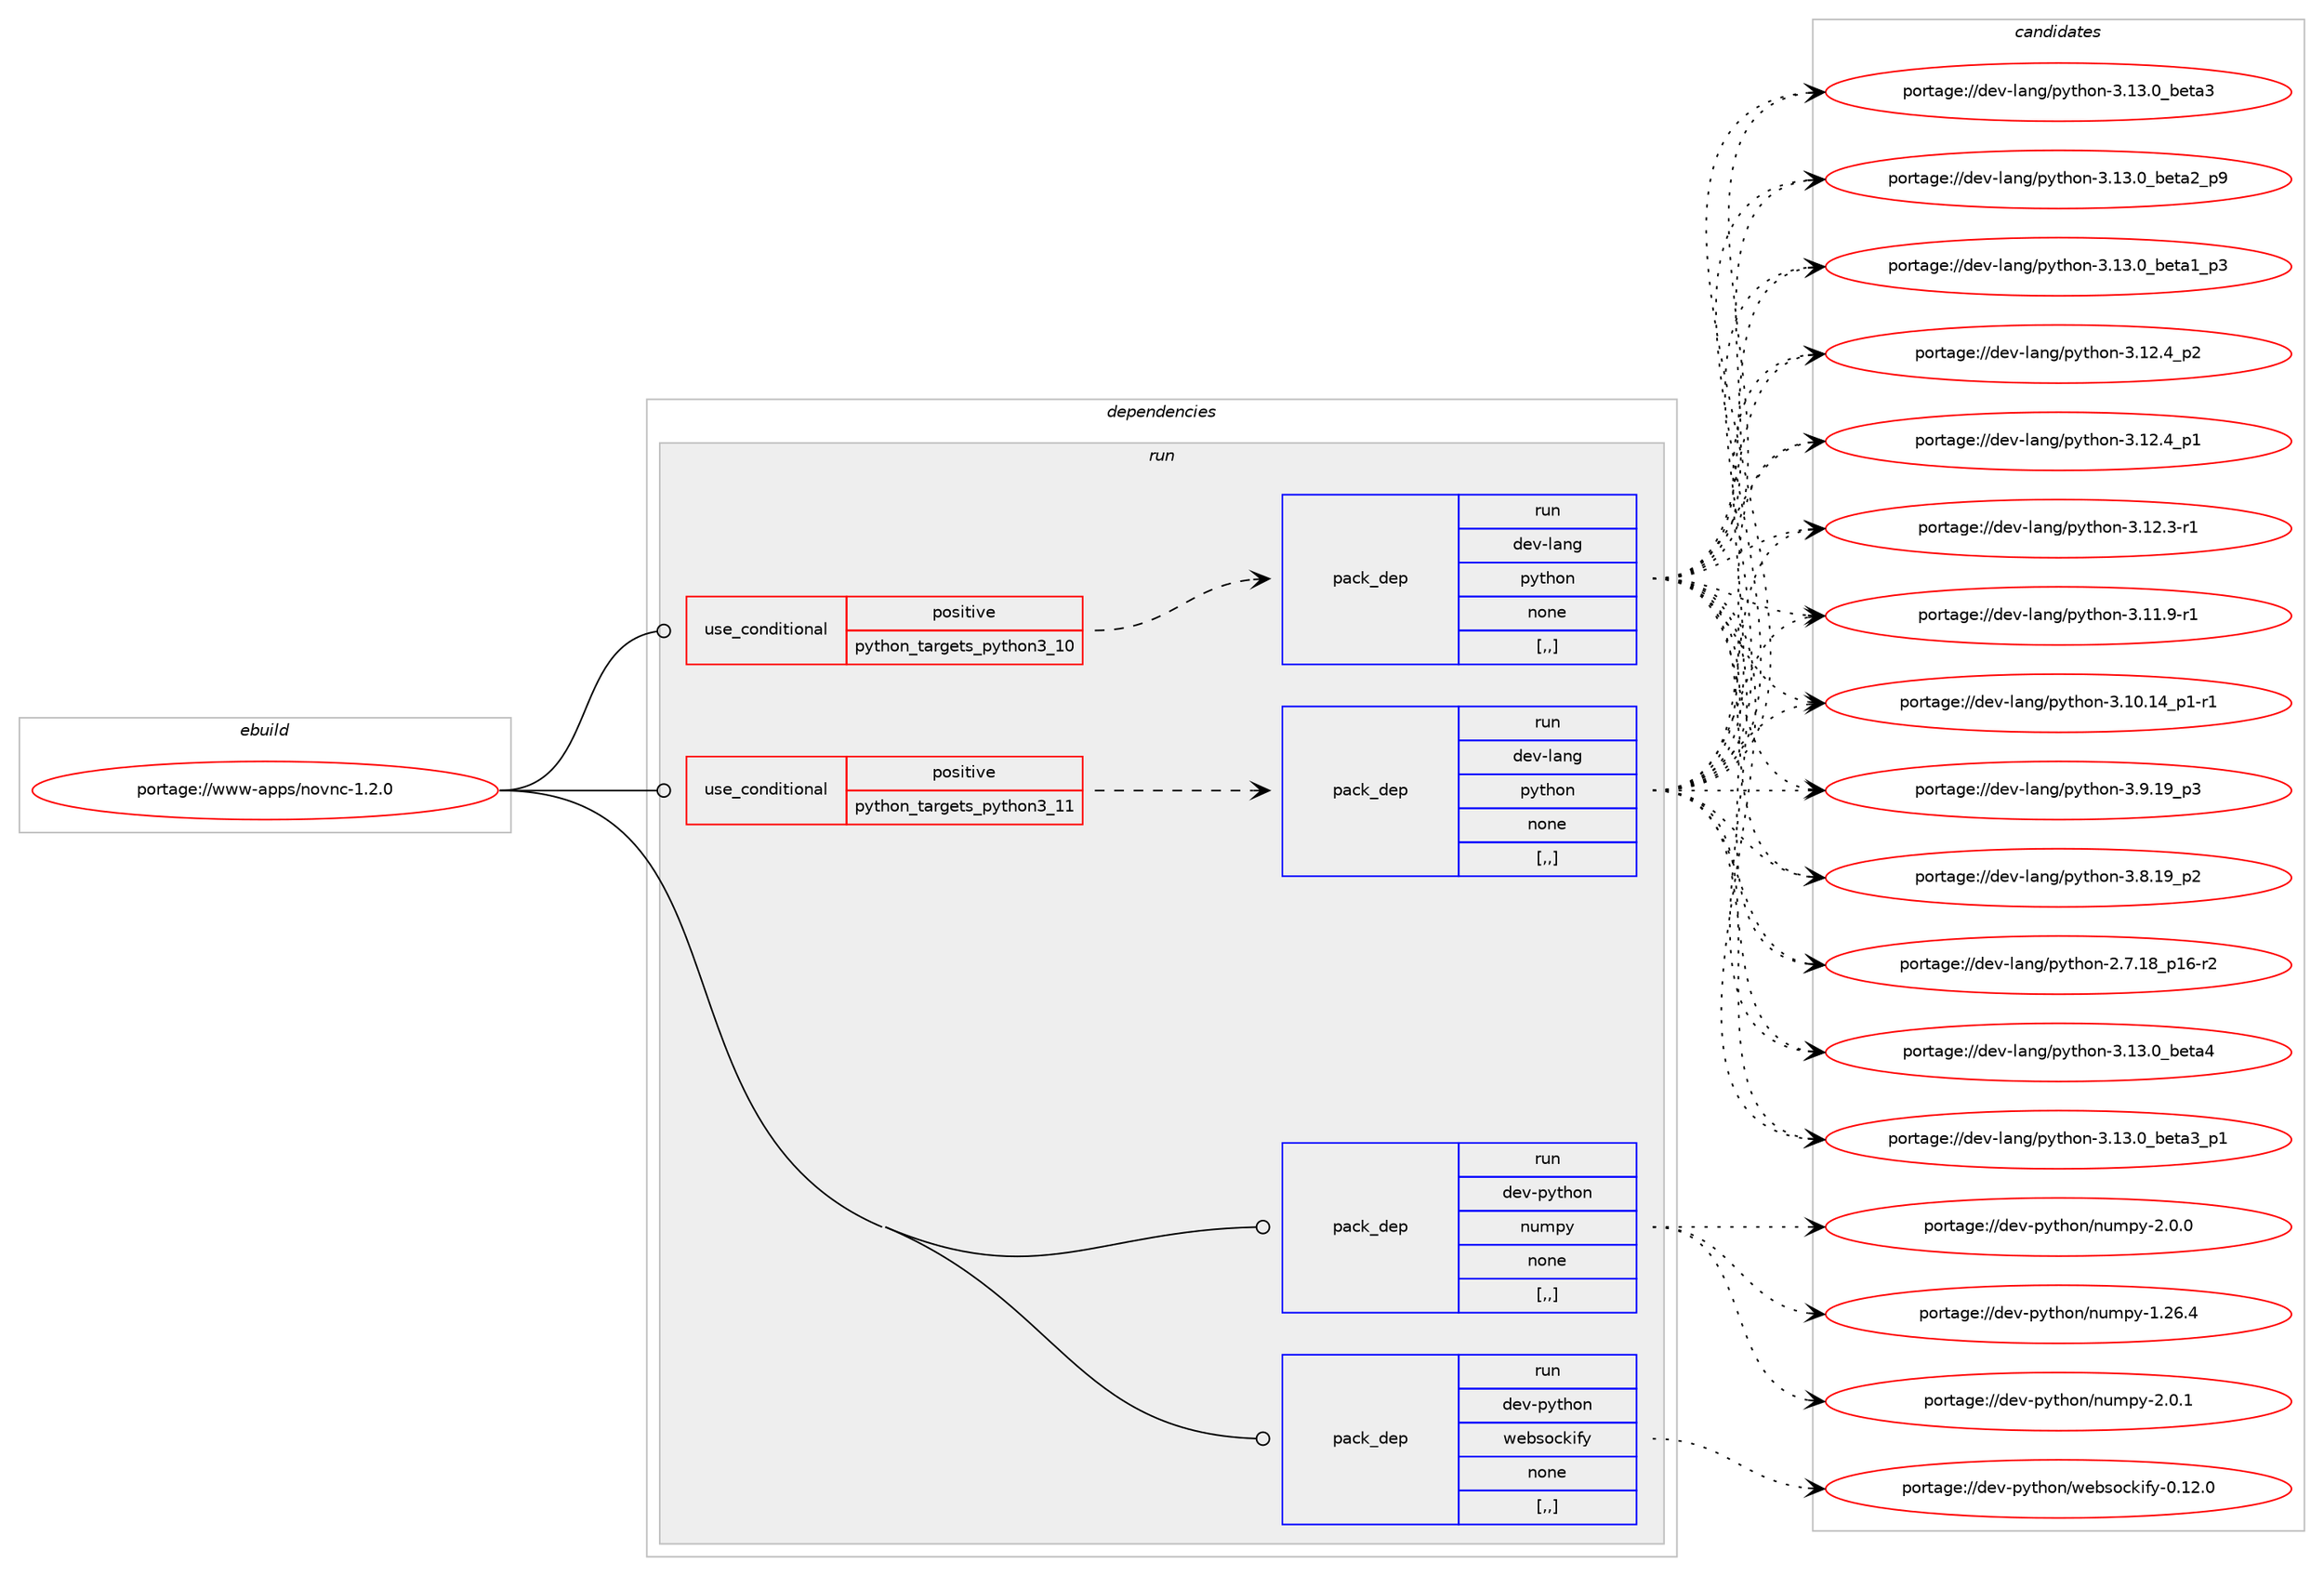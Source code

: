 digraph prolog {

# *************
# Graph options
# *************

newrank=true;
concentrate=true;
compound=true;
graph [rankdir=LR,fontname=Helvetica,fontsize=10,ranksep=1.5];#, ranksep=2.5, nodesep=0.2];
edge  [arrowhead=vee];
node  [fontname=Helvetica,fontsize=10];

# **********
# The ebuild
# **********

subgraph cluster_leftcol {
color=gray;
label=<<i>ebuild</i>>;
id [label="portage://www-apps/novnc-1.2.0", color=red, width=4, href="../www-apps/novnc-1.2.0.svg"];
}

# ****************
# The dependencies
# ****************

subgraph cluster_midcol {
color=gray;
label=<<i>dependencies</i>>;
subgraph cluster_compile {
fillcolor="#eeeeee";
style=filled;
label=<<i>compile</i>>;
}
subgraph cluster_compileandrun {
fillcolor="#eeeeee";
style=filled;
label=<<i>compile and run</i>>;
}
subgraph cluster_run {
fillcolor="#eeeeee";
style=filled;
label=<<i>run</i>>;
subgraph cond119278 {
dependency447913 [label=<<TABLE BORDER="0" CELLBORDER="1" CELLSPACING="0" CELLPADDING="4"><TR><TD ROWSPAN="3" CELLPADDING="10">use_conditional</TD></TR><TR><TD>positive</TD></TR><TR><TD>python_targets_python3_10</TD></TR></TABLE>>, shape=none, color=red];
subgraph pack325329 {
dependency447914 [label=<<TABLE BORDER="0" CELLBORDER="1" CELLSPACING="0" CELLPADDING="4" WIDTH="220"><TR><TD ROWSPAN="6" CELLPADDING="30">pack_dep</TD></TR><TR><TD WIDTH="110">run</TD></TR><TR><TD>dev-lang</TD></TR><TR><TD>python</TD></TR><TR><TD>none</TD></TR><TR><TD>[,,]</TD></TR></TABLE>>, shape=none, color=blue];
}
dependency447913:e -> dependency447914:w [weight=20,style="dashed",arrowhead="vee"];
}
id:e -> dependency447913:w [weight=20,style="solid",arrowhead="odot"];
subgraph cond119279 {
dependency447915 [label=<<TABLE BORDER="0" CELLBORDER="1" CELLSPACING="0" CELLPADDING="4"><TR><TD ROWSPAN="3" CELLPADDING="10">use_conditional</TD></TR><TR><TD>positive</TD></TR><TR><TD>python_targets_python3_11</TD></TR></TABLE>>, shape=none, color=red];
subgraph pack325330 {
dependency447916 [label=<<TABLE BORDER="0" CELLBORDER="1" CELLSPACING="0" CELLPADDING="4" WIDTH="220"><TR><TD ROWSPAN="6" CELLPADDING="30">pack_dep</TD></TR><TR><TD WIDTH="110">run</TD></TR><TR><TD>dev-lang</TD></TR><TR><TD>python</TD></TR><TR><TD>none</TD></TR><TR><TD>[,,]</TD></TR></TABLE>>, shape=none, color=blue];
}
dependency447915:e -> dependency447916:w [weight=20,style="dashed",arrowhead="vee"];
}
id:e -> dependency447915:w [weight=20,style="solid",arrowhead="odot"];
subgraph pack325331 {
dependency447917 [label=<<TABLE BORDER="0" CELLBORDER="1" CELLSPACING="0" CELLPADDING="4" WIDTH="220"><TR><TD ROWSPAN="6" CELLPADDING="30">pack_dep</TD></TR><TR><TD WIDTH="110">run</TD></TR><TR><TD>dev-python</TD></TR><TR><TD>numpy</TD></TR><TR><TD>none</TD></TR><TR><TD>[,,]</TD></TR></TABLE>>, shape=none, color=blue];
}
id:e -> dependency447917:w [weight=20,style="solid",arrowhead="odot"];
subgraph pack325332 {
dependency447918 [label=<<TABLE BORDER="0" CELLBORDER="1" CELLSPACING="0" CELLPADDING="4" WIDTH="220"><TR><TD ROWSPAN="6" CELLPADDING="30">pack_dep</TD></TR><TR><TD WIDTH="110">run</TD></TR><TR><TD>dev-python</TD></TR><TR><TD>websockify</TD></TR><TR><TD>none</TD></TR><TR><TD>[,,]</TD></TR></TABLE>>, shape=none, color=blue];
}
id:e -> dependency447918:w [weight=20,style="solid",arrowhead="odot"];
}
}

# **************
# The candidates
# **************

subgraph cluster_choices {
rank=same;
color=gray;
label=<<i>candidates</i>>;

subgraph choice325329 {
color=black;
nodesep=1;
choice1001011184510897110103471121211161041111104551464951464895981011169752 [label="portage://dev-lang/python-3.13.0_beta4", color=red, width=4,href="../dev-lang/python-3.13.0_beta4.svg"];
choice10010111845108971101034711212111610411111045514649514648959810111697519511249 [label="portage://dev-lang/python-3.13.0_beta3_p1", color=red, width=4,href="../dev-lang/python-3.13.0_beta3_p1.svg"];
choice1001011184510897110103471121211161041111104551464951464895981011169751 [label="portage://dev-lang/python-3.13.0_beta3", color=red, width=4,href="../dev-lang/python-3.13.0_beta3.svg"];
choice10010111845108971101034711212111610411111045514649514648959810111697509511257 [label="portage://dev-lang/python-3.13.0_beta2_p9", color=red, width=4,href="../dev-lang/python-3.13.0_beta2_p9.svg"];
choice10010111845108971101034711212111610411111045514649514648959810111697499511251 [label="portage://dev-lang/python-3.13.0_beta1_p3", color=red, width=4,href="../dev-lang/python-3.13.0_beta1_p3.svg"];
choice100101118451089711010347112121116104111110455146495046529511250 [label="portage://dev-lang/python-3.12.4_p2", color=red, width=4,href="../dev-lang/python-3.12.4_p2.svg"];
choice100101118451089711010347112121116104111110455146495046529511249 [label="portage://dev-lang/python-3.12.4_p1", color=red, width=4,href="../dev-lang/python-3.12.4_p1.svg"];
choice100101118451089711010347112121116104111110455146495046514511449 [label="portage://dev-lang/python-3.12.3-r1", color=red, width=4,href="../dev-lang/python-3.12.3-r1.svg"];
choice100101118451089711010347112121116104111110455146494946574511449 [label="portage://dev-lang/python-3.11.9-r1", color=red, width=4,href="../dev-lang/python-3.11.9-r1.svg"];
choice100101118451089711010347112121116104111110455146494846495295112494511449 [label="portage://dev-lang/python-3.10.14_p1-r1", color=red, width=4,href="../dev-lang/python-3.10.14_p1-r1.svg"];
choice100101118451089711010347112121116104111110455146574649579511251 [label="portage://dev-lang/python-3.9.19_p3", color=red, width=4,href="../dev-lang/python-3.9.19_p3.svg"];
choice100101118451089711010347112121116104111110455146564649579511250 [label="portage://dev-lang/python-3.8.19_p2", color=red, width=4,href="../dev-lang/python-3.8.19_p2.svg"];
choice100101118451089711010347112121116104111110455046554649569511249544511450 [label="portage://dev-lang/python-2.7.18_p16-r2", color=red, width=4,href="../dev-lang/python-2.7.18_p16-r2.svg"];
dependency447914:e -> choice1001011184510897110103471121211161041111104551464951464895981011169752:w [style=dotted,weight="100"];
dependency447914:e -> choice10010111845108971101034711212111610411111045514649514648959810111697519511249:w [style=dotted,weight="100"];
dependency447914:e -> choice1001011184510897110103471121211161041111104551464951464895981011169751:w [style=dotted,weight="100"];
dependency447914:e -> choice10010111845108971101034711212111610411111045514649514648959810111697509511257:w [style=dotted,weight="100"];
dependency447914:e -> choice10010111845108971101034711212111610411111045514649514648959810111697499511251:w [style=dotted,weight="100"];
dependency447914:e -> choice100101118451089711010347112121116104111110455146495046529511250:w [style=dotted,weight="100"];
dependency447914:e -> choice100101118451089711010347112121116104111110455146495046529511249:w [style=dotted,weight="100"];
dependency447914:e -> choice100101118451089711010347112121116104111110455146495046514511449:w [style=dotted,weight="100"];
dependency447914:e -> choice100101118451089711010347112121116104111110455146494946574511449:w [style=dotted,weight="100"];
dependency447914:e -> choice100101118451089711010347112121116104111110455146494846495295112494511449:w [style=dotted,weight="100"];
dependency447914:e -> choice100101118451089711010347112121116104111110455146574649579511251:w [style=dotted,weight="100"];
dependency447914:e -> choice100101118451089711010347112121116104111110455146564649579511250:w [style=dotted,weight="100"];
dependency447914:e -> choice100101118451089711010347112121116104111110455046554649569511249544511450:w [style=dotted,weight="100"];
}
subgraph choice325330 {
color=black;
nodesep=1;
choice1001011184510897110103471121211161041111104551464951464895981011169752 [label="portage://dev-lang/python-3.13.0_beta4", color=red, width=4,href="../dev-lang/python-3.13.0_beta4.svg"];
choice10010111845108971101034711212111610411111045514649514648959810111697519511249 [label="portage://dev-lang/python-3.13.0_beta3_p1", color=red, width=4,href="../dev-lang/python-3.13.0_beta3_p1.svg"];
choice1001011184510897110103471121211161041111104551464951464895981011169751 [label="portage://dev-lang/python-3.13.0_beta3", color=red, width=4,href="../dev-lang/python-3.13.0_beta3.svg"];
choice10010111845108971101034711212111610411111045514649514648959810111697509511257 [label="portage://dev-lang/python-3.13.0_beta2_p9", color=red, width=4,href="../dev-lang/python-3.13.0_beta2_p9.svg"];
choice10010111845108971101034711212111610411111045514649514648959810111697499511251 [label="portage://dev-lang/python-3.13.0_beta1_p3", color=red, width=4,href="../dev-lang/python-3.13.0_beta1_p3.svg"];
choice100101118451089711010347112121116104111110455146495046529511250 [label="portage://dev-lang/python-3.12.4_p2", color=red, width=4,href="../dev-lang/python-3.12.4_p2.svg"];
choice100101118451089711010347112121116104111110455146495046529511249 [label="portage://dev-lang/python-3.12.4_p1", color=red, width=4,href="../dev-lang/python-3.12.4_p1.svg"];
choice100101118451089711010347112121116104111110455146495046514511449 [label="portage://dev-lang/python-3.12.3-r1", color=red, width=4,href="../dev-lang/python-3.12.3-r1.svg"];
choice100101118451089711010347112121116104111110455146494946574511449 [label="portage://dev-lang/python-3.11.9-r1", color=red, width=4,href="../dev-lang/python-3.11.9-r1.svg"];
choice100101118451089711010347112121116104111110455146494846495295112494511449 [label="portage://dev-lang/python-3.10.14_p1-r1", color=red, width=4,href="../dev-lang/python-3.10.14_p1-r1.svg"];
choice100101118451089711010347112121116104111110455146574649579511251 [label="portage://dev-lang/python-3.9.19_p3", color=red, width=4,href="../dev-lang/python-3.9.19_p3.svg"];
choice100101118451089711010347112121116104111110455146564649579511250 [label="portage://dev-lang/python-3.8.19_p2", color=red, width=4,href="../dev-lang/python-3.8.19_p2.svg"];
choice100101118451089711010347112121116104111110455046554649569511249544511450 [label="portage://dev-lang/python-2.7.18_p16-r2", color=red, width=4,href="../dev-lang/python-2.7.18_p16-r2.svg"];
dependency447916:e -> choice1001011184510897110103471121211161041111104551464951464895981011169752:w [style=dotted,weight="100"];
dependency447916:e -> choice10010111845108971101034711212111610411111045514649514648959810111697519511249:w [style=dotted,weight="100"];
dependency447916:e -> choice1001011184510897110103471121211161041111104551464951464895981011169751:w [style=dotted,weight="100"];
dependency447916:e -> choice10010111845108971101034711212111610411111045514649514648959810111697509511257:w [style=dotted,weight="100"];
dependency447916:e -> choice10010111845108971101034711212111610411111045514649514648959810111697499511251:w [style=dotted,weight="100"];
dependency447916:e -> choice100101118451089711010347112121116104111110455146495046529511250:w [style=dotted,weight="100"];
dependency447916:e -> choice100101118451089711010347112121116104111110455146495046529511249:w [style=dotted,weight="100"];
dependency447916:e -> choice100101118451089711010347112121116104111110455146495046514511449:w [style=dotted,weight="100"];
dependency447916:e -> choice100101118451089711010347112121116104111110455146494946574511449:w [style=dotted,weight="100"];
dependency447916:e -> choice100101118451089711010347112121116104111110455146494846495295112494511449:w [style=dotted,weight="100"];
dependency447916:e -> choice100101118451089711010347112121116104111110455146574649579511251:w [style=dotted,weight="100"];
dependency447916:e -> choice100101118451089711010347112121116104111110455146564649579511250:w [style=dotted,weight="100"];
dependency447916:e -> choice100101118451089711010347112121116104111110455046554649569511249544511450:w [style=dotted,weight="100"];
}
subgraph choice325331 {
color=black;
nodesep=1;
choice1001011184511212111610411111047110117109112121455046484649 [label="portage://dev-python/numpy-2.0.1", color=red, width=4,href="../dev-python/numpy-2.0.1.svg"];
choice1001011184511212111610411111047110117109112121455046484648 [label="portage://dev-python/numpy-2.0.0", color=red, width=4,href="../dev-python/numpy-2.0.0.svg"];
choice100101118451121211161041111104711011710911212145494650544652 [label="portage://dev-python/numpy-1.26.4", color=red, width=4,href="../dev-python/numpy-1.26.4.svg"];
dependency447917:e -> choice1001011184511212111610411111047110117109112121455046484649:w [style=dotted,weight="100"];
dependency447917:e -> choice1001011184511212111610411111047110117109112121455046484648:w [style=dotted,weight="100"];
dependency447917:e -> choice100101118451121211161041111104711011710911212145494650544652:w [style=dotted,weight="100"];
}
subgraph choice325332 {
color=black;
nodesep=1;
choice1001011184511212111610411111047119101981151119910710510212145484649504648 [label="portage://dev-python/websockify-0.12.0", color=red, width=4,href="../dev-python/websockify-0.12.0.svg"];
dependency447918:e -> choice1001011184511212111610411111047119101981151119910710510212145484649504648:w [style=dotted,weight="100"];
}
}

}
